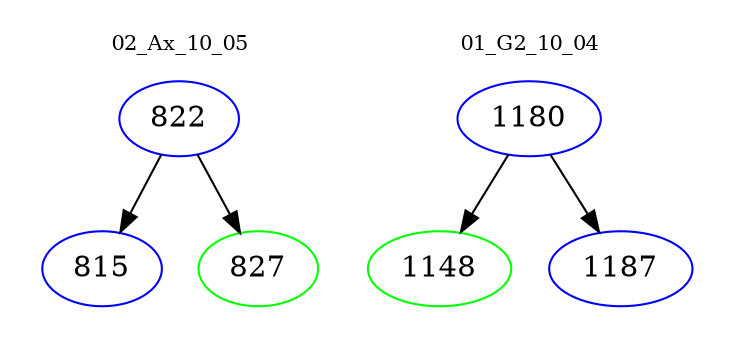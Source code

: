 digraph{
subgraph cluster_0 {
color = white
label = "02_Ax_10_05";
fontsize=10;
T0_822 [label="822", color="blue"]
T0_822 -> T0_815 [color="black"]
T0_815 [label="815", color="blue"]
T0_822 -> T0_827 [color="black"]
T0_827 [label="827", color="green"]
}
subgraph cluster_1 {
color = white
label = "01_G2_10_04";
fontsize=10;
T1_1180 [label="1180", color="blue"]
T1_1180 -> T1_1148 [color="black"]
T1_1148 [label="1148", color="green"]
T1_1180 -> T1_1187 [color="black"]
T1_1187 [label="1187", color="blue"]
}
}
